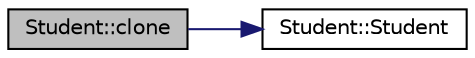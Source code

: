 digraph "Student::clone"
{
 // LATEX_PDF_SIZE
  edge [fontname="Helvetica",fontsize="10",labelfontname="Helvetica",labelfontsize="10"];
  node [fontname="Helvetica",fontsize="10",shape=record];
  rankdir="LR";
  Node1 [label="Student::clone",height=0.2,width=0.4,color="black", fillcolor="grey75", style="filled", fontcolor="black",tooltip="Clone the student."];
  Node1 -> Node2 [color="midnightblue",fontsize="10",style="solid",fontname="Helvetica"];
  Node2 [label="Student::Student",height=0.2,width=0.4,color="black", fillcolor="white", style="filled",URL="$classStudent.html#af883d77b4d22842444174e7abd871d03",tooltip="Constructor."];
}
